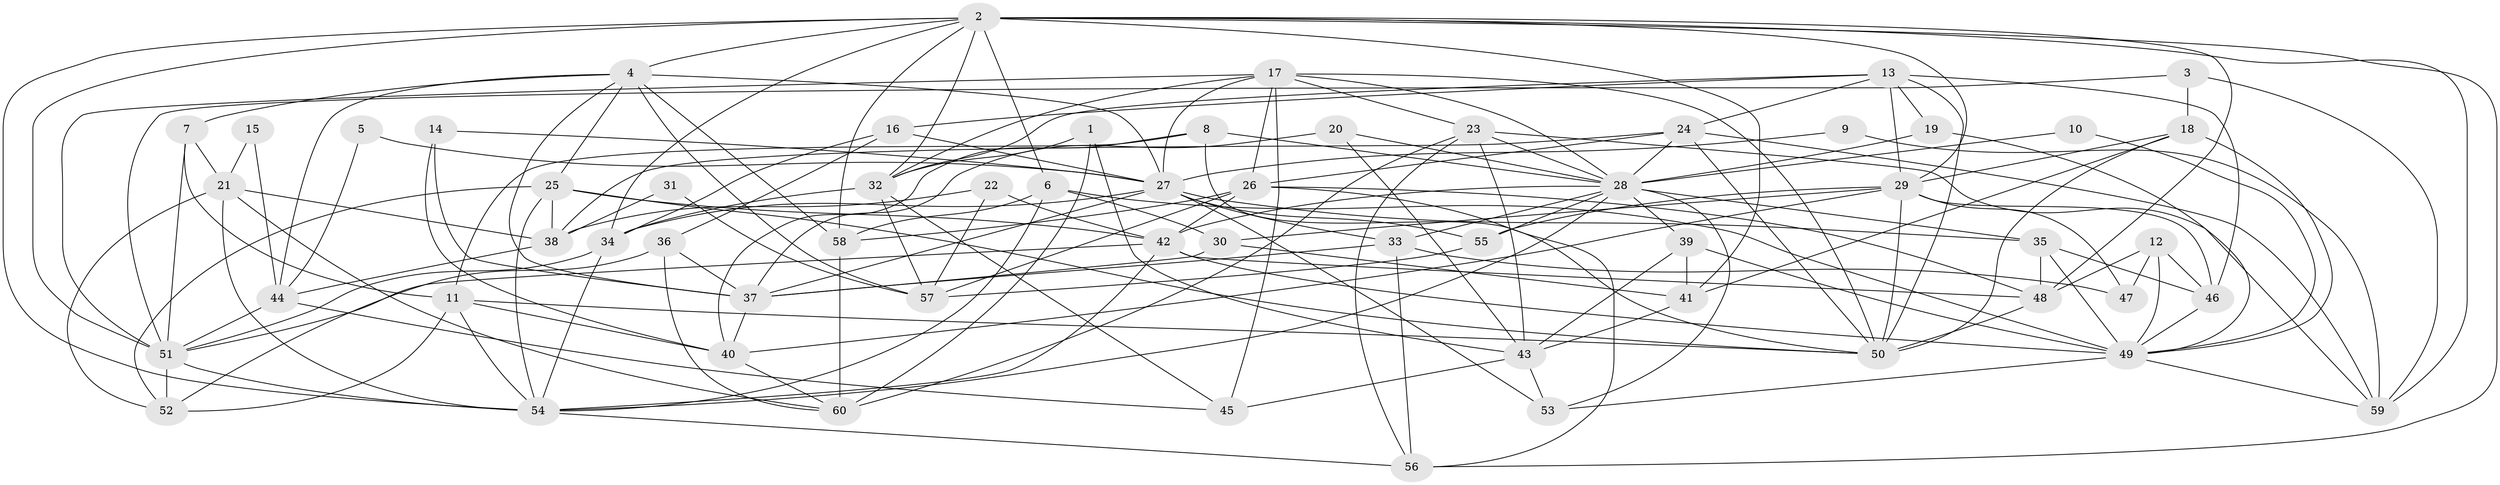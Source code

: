 // original degree distribution, {8: 0.025210084033613446, 4: 0.33613445378151263, 5: 0.13445378151260504, 3: 0.23529411764705882, 6: 0.09243697478991597, 2: 0.14285714285714285, 7: 0.03361344537815126}
// Generated by graph-tools (version 1.1) at 2025/50/03/09/25 03:50:08]
// undirected, 60 vertices, 170 edges
graph export_dot {
graph [start="1"]
  node [color=gray90,style=filled];
  1;
  2;
  3;
  4;
  5;
  6;
  7;
  8;
  9;
  10;
  11;
  12;
  13;
  14;
  15;
  16;
  17;
  18;
  19;
  20;
  21;
  22;
  23;
  24;
  25;
  26;
  27;
  28;
  29;
  30;
  31;
  32;
  33;
  34;
  35;
  36;
  37;
  38;
  39;
  40;
  41;
  42;
  43;
  44;
  45;
  46;
  47;
  48;
  49;
  50;
  51;
  52;
  53;
  54;
  55;
  56;
  57;
  58;
  59;
  60;
  1 -- 32 [weight=1.0];
  1 -- 43 [weight=1.0];
  1 -- 60 [weight=1.0];
  2 -- 4 [weight=1.0];
  2 -- 6 [weight=1.0];
  2 -- 29 [weight=1.0];
  2 -- 32 [weight=1.0];
  2 -- 34 [weight=1.0];
  2 -- 41 [weight=1.0];
  2 -- 48 [weight=1.0];
  2 -- 51 [weight=1.0];
  2 -- 54 [weight=1.0];
  2 -- 56 [weight=1.0];
  2 -- 58 [weight=1.0];
  2 -- 59 [weight=1.0];
  3 -- 18 [weight=1.0];
  3 -- 51 [weight=1.0];
  3 -- 59 [weight=1.0];
  4 -- 7 [weight=1.0];
  4 -- 25 [weight=1.0];
  4 -- 27 [weight=1.0];
  4 -- 37 [weight=1.0];
  4 -- 44 [weight=1.0];
  4 -- 57 [weight=1.0];
  4 -- 58 [weight=1.0];
  5 -- 27 [weight=1.0];
  5 -- 44 [weight=1.0];
  6 -- 30 [weight=1.0];
  6 -- 49 [weight=1.0];
  6 -- 54 [weight=1.0];
  6 -- 58 [weight=1.0];
  7 -- 11 [weight=1.0];
  7 -- 21 [weight=1.0];
  7 -- 51 [weight=1.0];
  8 -- 11 [weight=1.0];
  8 -- 28 [weight=1.0];
  8 -- 40 [weight=1.0];
  8 -- 50 [weight=1.0];
  9 -- 27 [weight=1.0];
  9 -- 59 [weight=1.0];
  10 -- 28 [weight=1.0];
  10 -- 49 [weight=1.0];
  11 -- 40 [weight=1.0];
  11 -- 50 [weight=1.0];
  11 -- 52 [weight=1.0];
  11 -- 54 [weight=1.0];
  12 -- 46 [weight=1.0];
  12 -- 47 [weight=1.0];
  12 -- 48 [weight=1.0];
  12 -- 49 [weight=1.0];
  13 -- 16 [weight=1.0];
  13 -- 19 [weight=1.0];
  13 -- 24 [weight=1.0];
  13 -- 29 [weight=1.0];
  13 -- 32 [weight=1.0];
  13 -- 46 [weight=1.0];
  13 -- 50 [weight=1.0];
  14 -- 27 [weight=1.0];
  14 -- 37 [weight=1.0];
  14 -- 40 [weight=1.0];
  15 -- 21 [weight=1.0];
  15 -- 44 [weight=1.0];
  16 -- 27 [weight=1.0];
  16 -- 34 [weight=1.0];
  16 -- 36 [weight=1.0];
  17 -- 23 [weight=1.0];
  17 -- 26 [weight=1.0];
  17 -- 27 [weight=1.0];
  17 -- 28 [weight=1.0];
  17 -- 32 [weight=1.0];
  17 -- 45 [weight=1.0];
  17 -- 50 [weight=1.0];
  17 -- 51 [weight=1.0];
  18 -- 29 [weight=1.0];
  18 -- 41 [weight=1.0];
  18 -- 49 [weight=1.0];
  18 -- 50 [weight=1.0];
  19 -- 28 [weight=1.0];
  19 -- 49 [weight=1.0];
  20 -- 28 [weight=1.0];
  20 -- 37 [weight=1.0];
  20 -- 43 [weight=1.0];
  21 -- 38 [weight=1.0];
  21 -- 52 [weight=1.0];
  21 -- 54 [weight=1.0];
  21 -- 60 [weight=1.0];
  22 -- 38 [weight=1.0];
  22 -- 42 [weight=1.0];
  22 -- 57 [weight=1.0];
  23 -- 28 [weight=1.0];
  23 -- 43 [weight=1.0];
  23 -- 56 [weight=1.0];
  23 -- 59 [weight=1.0];
  23 -- 60 [weight=1.0];
  24 -- 26 [weight=1.0];
  24 -- 28 [weight=1.0];
  24 -- 38 [weight=1.0];
  24 -- 50 [weight=1.0];
  24 -- 59 [weight=1.0];
  25 -- 38 [weight=1.0];
  25 -- 42 [weight=1.0];
  25 -- 50 [weight=1.0];
  25 -- 52 [weight=1.0];
  25 -- 54 [weight=1.0];
  26 -- 42 [weight=1.0];
  26 -- 48 [weight=1.0];
  26 -- 56 [weight=1.0];
  26 -- 57 [weight=1.0];
  26 -- 58 [weight=1.0];
  27 -- 33 [weight=1.0];
  27 -- 34 [weight=1.0];
  27 -- 35 [weight=1.0];
  27 -- 37 [weight=1.0];
  27 -- 53 [weight=1.0];
  27 -- 55 [weight=1.0];
  28 -- 33 [weight=1.0];
  28 -- 35 [weight=1.0];
  28 -- 39 [weight=1.0];
  28 -- 42 [weight=1.0];
  28 -- 53 [weight=1.0];
  28 -- 54 [weight=1.0];
  28 -- 55 [weight=1.0];
  29 -- 30 [weight=1.0];
  29 -- 40 [weight=1.0];
  29 -- 46 [weight=1.0];
  29 -- 47 [weight=1.0];
  29 -- 50 [weight=1.0];
  29 -- 55 [weight=1.0];
  30 -- 37 [weight=1.0];
  30 -- 41 [weight=1.0];
  31 -- 38 [weight=1.0];
  31 -- 57 [weight=1.0];
  32 -- 34 [weight=1.0];
  32 -- 45 [weight=1.0];
  32 -- 57 [weight=1.0];
  33 -- 37 [weight=1.0];
  33 -- 47 [weight=1.0];
  33 -- 56 [weight=1.0];
  34 -- 51 [weight=1.0];
  34 -- 54 [weight=1.0];
  35 -- 46 [weight=1.0];
  35 -- 48 [weight=1.0];
  35 -- 49 [weight=1.0];
  36 -- 37 [weight=1.0];
  36 -- 52 [weight=1.0];
  36 -- 60 [weight=1.0];
  37 -- 40 [weight=1.0];
  38 -- 44 [weight=1.0];
  39 -- 41 [weight=1.0];
  39 -- 43 [weight=1.0];
  39 -- 49 [weight=2.0];
  40 -- 60 [weight=1.0];
  41 -- 43 [weight=1.0];
  42 -- 48 [weight=1.0];
  42 -- 49 [weight=1.0];
  42 -- 51 [weight=1.0];
  42 -- 54 [weight=1.0];
  43 -- 45 [weight=1.0];
  43 -- 53 [weight=1.0];
  44 -- 45 [weight=1.0];
  44 -- 51 [weight=1.0];
  46 -- 49 [weight=1.0];
  48 -- 50 [weight=1.0];
  49 -- 53 [weight=1.0];
  49 -- 59 [weight=1.0];
  51 -- 52 [weight=1.0];
  51 -- 54 [weight=1.0];
  54 -- 56 [weight=1.0];
  55 -- 57 [weight=1.0];
  58 -- 60 [weight=2.0];
}
